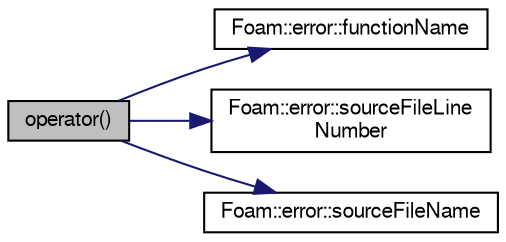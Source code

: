 digraph "operator()"
{
  bgcolor="transparent";
  edge [fontname="FreeSans",fontsize="10",labelfontname="FreeSans",labelfontsize="10"];
  node [fontname="FreeSans",fontsize="10",shape=record];
  rankdir="LR";
  Node145 [label="operator()",height=0.2,width=0.4,color="black", fillcolor="grey75", style="filled", fontcolor="black"];
  Node145 -> Node146 [color="midnightblue",fontsize="10",style="solid",fontname="FreeSans"];
  Node146 [label="Foam::error::functionName",height=0.2,width=0.4,color="black",URL="$a26082.html#a766cd6bf57c8f60839a8d04eab0bdf14"];
  Node145 -> Node147 [color="midnightblue",fontsize="10",style="solid",fontname="FreeSans"];
  Node147 [label="Foam::error::sourceFileLine\lNumber",height=0.2,width=0.4,color="black",URL="$a26082.html#afc15d9e726f7bcd039a0f4279168e24d"];
  Node145 -> Node148 [color="midnightblue",fontsize="10",style="solid",fontname="FreeSans"];
  Node148 [label="Foam::error::sourceFileName",height=0.2,width=0.4,color="black",URL="$a26082.html#a33d9bc75452bb66d0c307b2df3b90ff2"];
}

